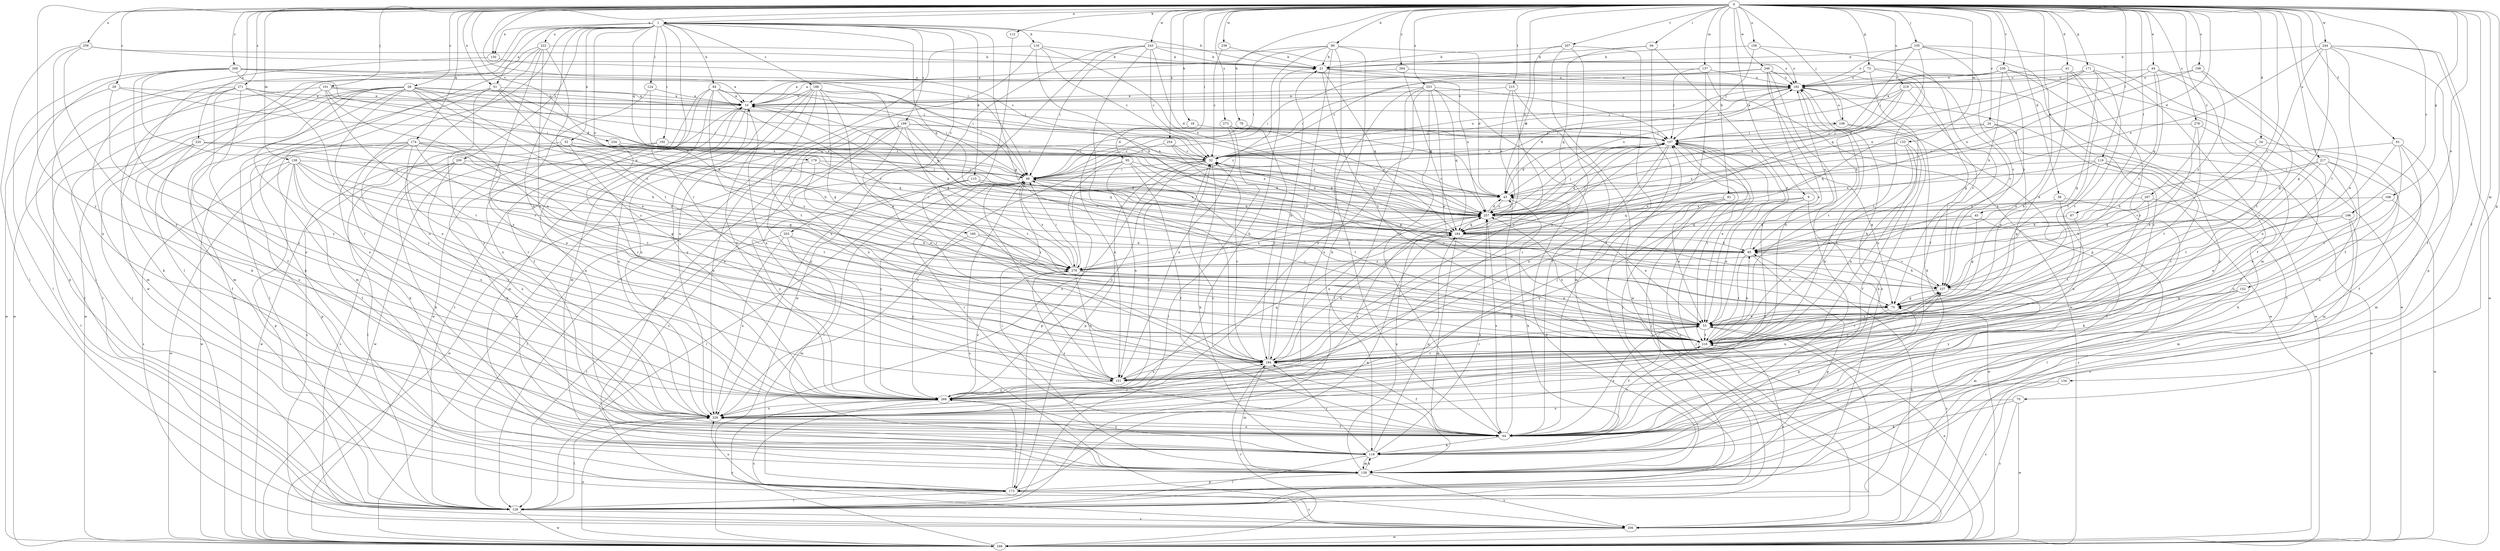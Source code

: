 strict digraph  {
0;
1;
9;
10;
18;
21;
24;
28;
29;
32;
34;
38;
41;
43;
44;
45;
51;
52;
53;
61;
64;
70;
73;
75;
78;
80;
81;
84;
85;
87;
94;
95;
96;
101;
105;
106;
107;
112;
115;
116;
118;
119;
124;
128;
133;
134;
137;
138;
139;
150;
151;
152;
158;
160;
162;
168;
171;
173;
174;
179;
184;
188;
192;
194;
196;
198;
199;
200;
203;
206;
207;
215;
216;
217;
219;
220;
222;
226;
230;
234;
237;
238;
243;
244;
246;
248;
253;
254;
256;
257;
264;
267;
268;
269;
271;
273;
278;
279;
0 -> 1  [label=a];
0 -> 9  [label=a];
0 -> 18  [label=b];
0 -> 24  [label=c];
0 -> 28  [label=c];
0 -> 29  [label=c];
0 -> 34  [label=d];
0 -> 38  [label=d];
0 -> 41  [label=d];
0 -> 43  [label=d];
0 -> 44  [label=e];
0 -> 45  [label=e];
0 -> 51  [label=e];
0 -> 61  [label=f];
0 -> 64  [label=f];
0 -> 70  [label=g];
0 -> 73  [label=g];
0 -> 78  [label=h];
0 -> 80  [label=h];
0 -> 81  [label=h];
0 -> 87  [label=i];
0 -> 94  [label=i];
0 -> 95  [label=i];
0 -> 96  [label=i];
0 -> 101  [label=j];
0 -> 105  [label=j];
0 -> 106  [label=j];
0 -> 112  [label=k];
0 -> 119  [label=l];
0 -> 133  [label=m];
0 -> 134  [label=m];
0 -> 137  [label=m];
0 -> 138  [label=m];
0 -> 150  [label=n];
0 -> 152  [label=o];
0 -> 158  [label=o];
0 -> 168  [label=p];
0 -> 171  [label=p];
0 -> 174  [label=q];
0 -> 196  [label=s];
0 -> 198  [label=s];
0 -> 207  [label=t];
0 -> 215  [label=t];
0 -> 216  [label=t];
0 -> 217  [label=u];
0 -> 219  [label=u];
0 -> 220  [label=u];
0 -> 230  [label=v];
0 -> 234  [label=v];
0 -> 237  [label=v];
0 -> 238  [label=w];
0 -> 243  [label=w];
0 -> 244  [label=w];
0 -> 246  [label=w];
0 -> 253  [label=x];
0 -> 254  [label=x];
0 -> 256  [label=x];
0 -> 257  [label=x];
0 -> 264  [label=y];
0 -> 267  [label=y];
0 -> 268  [label=y];
0 -> 269  [label=z];
0 -> 271  [label=z];
0 -> 273  [label=z];
0 -> 278  [label=z];
1 -> 21  [label=b];
1 -> 51  [label=e];
1 -> 52  [label=e];
1 -> 64  [label=f];
1 -> 75  [label=g];
1 -> 84  [label=h];
1 -> 115  [label=k];
1 -> 116  [label=k];
1 -> 124  [label=l];
1 -> 128  [label=l];
1 -> 150  [label=n];
1 -> 151  [label=n];
1 -> 160  [label=o];
1 -> 179  [label=q];
1 -> 184  [label=q];
1 -> 188  [label=r];
1 -> 192  [label=r];
1 -> 194  [label=r];
1 -> 199  [label=s];
1 -> 200  [label=s];
1 -> 203  [label=s];
1 -> 222  [label=u];
1 -> 248  [label=w];
9 -> 53  [label=e];
9 -> 64  [label=f];
9 -> 248  [label=w];
9 -> 257  [label=x];
9 -> 268  [label=y];
10 -> 106  [label=j];
10 -> 128  [label=l];
10 -> 139  [label=m];
10 -> 226  [label=u];
10 -> 268  [label=y];
18 -> 107  [label=j];
18 -> 151  [label=n];
21 -> 162  [label=o];
21 -> 184  [label=q];
21 -> 216  [label=t];
21 -> 257  [label=x];
24 -> 53  [label=e];
24 -> 107  [label=j];
24 -> 184  [label=q];
24 -> 268  [label=y];
28 -> 10  [label=a];
28 -> 53  [label=e];
28 -> 96  [label=i];
28 -> 107  [label=j];
28 -> 118  [label=k];
28 -> 128  [label=l];
28 -> 139  [label=m];
28 -> 151  [label=n];
28 -> 184  [label=q];
28 -> 216  [label=t];
28 -> 226  [label=u];
28 -> 248  [label=w];
29 -> 10  [label=a];
29 -> 96  [label=i];
29 -> 248  [label=w];
29 -> 268  [label=y];
32 -> 96  [label=i];
32 -> 118  [label=k];
32 -> 162  [label=o];
32 -> 173  [label=p];
32 -> 226  [label=u];
32 -> 257  [label=x];
32 -> 268  [label=y];
34 -> 32  [label=c];
34 -> 64  [label=f];
34 -> 237  [label=v];
38 -> 118  [label=k];
38 -> 151  [label=n];
38 -> 257  [label=x];
41 -> 53  [label=e];
41 -> 162  [label=o];
41 -> 194  [label=r];
41 -> 216  [label=t];
43 -> 32  [label=c];
43 -> 118  [label=k];
43 -> 162  [label=o];
43 -> 257  [label=x];
44 -> 64  [label=f];
44 -> 162  [label=o];
44 -> 184  [label=q];
44 -> 216  [label=t];
44 -> 237  [label=v];
44 -> 257  [label=x];
45 -> 75  [label=g];
45 -> 85  [label=h];
45 -> 128  [label=l];
45 -> 184  [label=q];
51 -> 10  [label=a];
51 -> 85  [label=h];
51 -> 128  [label=l];
51 -> 139  [label=m];
51 -> 257  [label=x];
51 -> 268  [label=y];
51 -> 279  [label=z];
52 -> 32  [label=c];
52 -> 151  [label=n];
52 -> 184  [label=q];
52 -> 206  [label=s];
52 -> 248  [label=w];
52 -> 279  [label=z];
53 -> 32  [label=c];
53 -> 64  [label=f];
53 -> 194  [label=r];
53 -> 206  [label=s];
53 -> 216  [label=t];
61 -> 32  [label=c];
61 -> 53  [label=e];
61 -> 139  [label=m];
61 -> 216  [label=t];
61 -> 226  [label=u];
64 -> 10  [label=a];
64 -> 32  [label=c];
64 -> 43  [label=d];
64 -> 53  [label=e];
64 -> 75  [label=g];
64 -> 96  [label=i];
64 -> 118  [label=k];
64 -> 216  [label=t];
64 -> 226  [label=u];
64 -> 257  [label=x];
64 -> 279  [label=z];
70 -> 118  [label=k];
70 -> 206  [label=s];
70 -> 226  [label=u];
70 -> 248  [label=w];
73 -> 10  [label=a];
73 -> 162  [label=o];
73 -> 216  [label=t];
73 -> 226  [label=u];
73 -> 237  [label=v];
75 -> 53  [label=e];
75 -> 151  [label=n];
78 -> 96  [label=i];
78 -> 107  [label=j];
80 -> 10  [label=a];
80 -> 21  [label=b];
80 -> 43  [label=d];
80 -> 64  [label=f];
80 -> 96  [label=i];
80 -> 118  [label=k];
80 -> 194  [label=r];
80 -> 279  [label=z];
81 -> 53  [label=e];
81 -> 128  [label=l];
81 -> 184  [label=q];
81 -> 194  [label=r];
81 -> 257  [label=x];
84 -> 10  [label=a];
84 -> 64  [label=f];
84 -> 96  [label=i];
84 -> 107  [label=j];
84 -> 139  [label=m];
84 -> 216  [label=t];
84 -> 248  [label=w];
84 -> 279  [label=z];
85 -> 10  [label=a];
85 -> 162  [label=o];
85 -> 173  [label=p];
85 -> 216  [label=t];
85 -> 279  [label=z];
87 -> 184  [label=q];
87 -> 216  [label=t];
94 -> 21  [label=b];
94 -> 53  [label=e];
94 -> 128  [label=l];
94 -> 184  [label=q];
95 -> 64  [label=f];
95 -> 96  [label=i];
95 -> 151  [label=n];
95 -> 173  [label=p];
95 -> 216  [label=t];
95 -> 257  [label=x];
96 -> 43  [label=d];
96 -> 128  [label=l];
96 -> 206  [label=s];
96 -> 237  [label=v];
96 -> 268  [label=y];
96 -> 279  [label=z];
101 -> 10  [label=a];
101 -> 43  [label=d];
101 -> 53  [label=e];
101 -> 96  [label=i];
101 -> 128  [label=l];
101 -> 216  [label=t];
101 -> 248  [label=w];
105 -> 21  [label=b];
105 -> 107  [label=j];
105 -> 139  [label=m];
105 -> 162  [label=o];
105 -> 184  [label=q];
105 -> 237  [label=v];
105 -> 268  [label=y];
106 -> 107  [label=j];
106 -> 118  [label=k];
106 -> 128  [label=l];
106 -> 162  [label=o];
107 -> 32  [label=c];
107 -> 43  [label=d];
107 -> 53  [label=e];
107 -> 75  [label=g];
107 -> 151  [label=n];
107 -> 184  [label=q];
107 -> 194  [label=r];
107 -> 206  [label=s];
107 -> 216  [label=t];
107 -> 279  [label=z];
112 -> 194  [label=r];
115 -> 43  [label=d];
115 -> 128  [label=l];
115 -> 184  [label=q];
115 -> 216  [label=t];
115 -> 257  [label=x];
115 -> 268  [label=y];
116 -> 21  [label=b];
116 -> 32  [label=c];
116 -> 85  [label=h];
116 -> 128  [label=l];
116 -> 226  [label=u];
116 -> 257  [label=x];
118 -> 128  [label=l];
118 -> 139  [label=m];
118 -> 184  [label=q];
118 -> 194  [label=r];
118 -> 257  [label=x];
118 -> 268  [label=y];
119 -> 75  [label=g];
119 -> 85  [label=h];
119 -> 96  [label=i];
119 -> 118  [label=k];
119 -> 194  [label=r];
119 -> 248  [label=w];
119 -> 257  [label=x];
124 -> 10  [label=a];
124 -> 226  [label=u];
124 -> 257  [label=x];
128 -> 107  [label=j];
128 -> 206  [label=s];
128 -> 216  [label=t];
128 -> 248  [label=w];
133 -> 32  [label=c];
133 -> 64  [label=f];
133 -> 151  [label=n];
133 -> 216  [label=t];
133 -> 257  [label=x];
134 -> 206  [label=s];
134 -> 268  [label=y];
137 -> 96  [label=i];
137 -> 107  [label=j];
137 -> 162  [label=o];
137 -> 184  [label=q];
137 -> 248  [label=w];
138 -> 53  [label=e];
138 -> 64  [label=f];
138 -> 75  [label=g];
138 -> 96  [label=i];
138 -> 173  [label=p];
138 -> 206  [label=s];
138 -> 248  [label=w];
138 -> 268  [label=y];
138 -> 279  [label=z];
139 -> 43  [label=d];
139 -> 96  [label=i];
139 -> 107  [label=j];
139 -> 118  [label=k];
139 -> 173  [label=p];
139 -> 206  [label=s];
139 -> 257  [label=x];
150 -> 32  [label=c];
150 -> 128  [label=l];
151 -> 10  [label=a];
151 -> 96  [label=i];
151 -> 184  [label=q];
151 -> 237  [label=v];
151 -> 268  [label=y];
152 -> 75  [label=g];
152 -> 139  [label=m];
152 -> 268  [label=y];
158 -> 21  [label=b];
158 -> 64  [label=f];
158 -> 107  [label=j];
158 -> 162  [label=o];
160 -> 85  [label=h];
160 -> 268  [label=y];
160 -> 279  [label=z];
162 -> 10  [label=a];
162 -> 32  [label=c];
162 -> 43  [label=d];
162 -> 118  [label=k];
162 -> 216  [label=t];
162 -> 248  [label=w];
168 -> 53  [label=e];
168 -> 248  [label=w];
168 -> 257  [label=x];
171 -> 43  [label=d];
171 -> 75  [label=g];
171 -> 162  [label=o];
171 -> 194  [label=r];
171 -> 216  [label=t];
171 -> 257  [label=x];
173 -> 96  [label=i];
173 -> 128  [label=l];
173 -> 162  [label=o];
173 -> 184  [label=q];
173 -> 206  [label=s];
173 -> 226  [label=u];
173 -> 268  [label=y];
174 -> 32  [label=c];
174 -> 75  [label=g];
174 -> 85  [label=h];
174 -> 118  [label=k];
174 -> 173  [label=p];
174 -> 194  [label=r];
174 -> 216  [label=t];
174 -> 226  [label=u];
174 -> 248  [label=w];
179 -> 53  [label=e];
179 -> 96  [label=i];
179 -> 184  [label=q];
179 -> 248  [label=w];
184 -> 85  [label=h];
184 -> 96  [label=i];
184 -> 107  [label=j];
184 -> 139  [label=m];
184 -> 237  [label=v];
188 -> 10  [label=a];
188 -> 53  [label=e];
188 -> 75  [label=g];
188 -> 184  [label=q];
188 -> 194  [label=r];
188 -> 226  [label=u];
188 -> 248  [label=w];
188 -> 257  [label=x];
188 -> 268  [label=y];
192 -> 32  [label=c];
192 -> 118  [label=k];
192 -> 248  [label=w];
192 -> 257  [label=x];
194 -> 21  [label=b];
194 -> 32  [label=c];
194 -> 64  [label=f];
194 -> 139  [label=m];
194 -> 151  [label=n];
194 -> 184  [label=q];
194 -> 237  [label=v];
194 -> 257  [label=x];
196 -> 53  [label=e];
196 -> 85  [label=h];
196 -> 139  [label=m];
196 -> 184  [label=q];
196 -> 206  [label=s];
198 -> 43  [label=d];
198 -> 75  [label=g];
198 -> 162  [label=o];
198 -> 279  [label=z];
199 -> 107  [label=j];
199 -> 139  [label=m];
199 -> 151  [label=n];
199 -> 194  [label=r];
199 -> 206  [label=s];
199 -> 216  [label=t];
199 -> 226  [label=u];
199 -> 237  [label=v];
199 -> 257  [label=x];
199 -> 268  [label=y];
200 -> 96  [label=i];
200 -> 118  [label=k];
200 -> 128  [label=l];
200 -> 206  [label=s];
200 -> 216  [label=t];
200 -> 226  [label=u];
203 -> 75  [label=g];
203 -> 85  [label=h];
203 -> 128  [label=l];
203 -> 139  [label=m];
203 -> 226  [label=u];
206 -> 85  [label=h];
206 -> 248  [label=w];
207 -> 21  [label=b];
207 -> 43  [label=d];
207 -> 64  [label=f];
207 -> 248  [label=w];
207 -> 268  [label=y];
215 -> 10  [label=a];
215 -> 64  [label=f];
215 -> 194  [label=r];
215 -> 257  [label=x];
216 -> 85  [label=h];
216 -> 96  [label=i];
216 -> 194  [label=r];
216 -> 237  [label=v];
216 -> 257  [label=x];
217 -> 64  [label=f];
217 -> 85  [label=h];
217 -> 96  [label=i];
217 -> 139  [label=m];
217 -> 216  [label=t];
217 -> 226  [label=u];
219 -> 10  [label=a];
219 -> 85  [label=h];
219 -> 96  [label=i];
219 -> 237  [label=v];
219 -> 248  [label=w];
219 -> 257  [label=x];
220 -> 32  [label=c];
220 -> 64  [label=f];
220 -> 85  [label=h];
220 -> 128  [label=l];
220 -> 226  [label=u];
220 -> 279  [label=z];
222 -> 21  [label=b];
222 -> 173  [label=p];
222 -> 194  [label=r];
222 -> 216  [label=t];
222 -> 226  [label=u];
222 -> 248  [label=w];
222 -> 268  [label=y];
226 -> 64  [label=f];
226 -> 107  [label=j];
226 -> 128  [label=l];
226 -> 194  [label=r];
226 -> 257  [label=x];
230 -> 32  [label=c];
230 -> 64  [label=f];
230 -> 85  [label=h];
230 -> 107  [label=j];
230 -> 162  [label=o];
230 -> 248  [label=w];
230 -> 279  [label=z];
234 -> 32  [label=c];
234 -> 194  [label=r];
234 -> 257  [label=x];
237 -> 75  [label=g];
237 -> 85  [label=h];
237 -> 206  [label=s];
238 -> 21  [label=b];
238 -> 32  [label=c];
243 -> 21  [label=b];
243 -> 32  [label=c];
243 -> 43  [label=d];
243 -> 96  [label=i];
243 -> 162  [label=o];
243 -> 194  [label=r];
243 -> 226  [label=u];
243 -> 248  [label=w];
244 -> 21  [label=b];
244 -> 53  [label=e];
244 -> 64  [label=f];
244 -> 75  [label=g];
244 -> 173  [label=p];
244 -> 237  [label=v];
244 -> 248  [label=w];
244 -> 257  [label=x];
246 -> 32  [label=c];
246 -> 53  [label=e];
246 -> 75  [label=g];
246 -> 96  [label=i];
246 -> 118  [label=k];
246 -> 151  [label=n];
246 -> 162  [label=o];
248 -> 53  [label=e];
248 -> 107  [label=j];
248 -> 194  [label=r];
248 -> 226  [label=u];
248 -> 268  [label=y];
253 -> 10  [label=a];
253 -> 53  [label=e];
253 -> 64  [label=f];
253 -> 107  [label=j];
253 -> 128  [label=l];
253 -> 139  [label=m];
253 -> 184  [label=q];
253 -> 226  [label=u];
253 -> 268  [label=y];
254 -> 32  [label=c];
254 -> 75  [label=g];
254 -> 184  [label=q];
254 -> 226  [label=u];
256 -> 21  [label=b];
256 -> 128  [label=l];
256 -> 162  [label=o];
256 -> 226  [label=u];
256 -> 268  [label=y];
257 -> 43  [label=d];
257 -> 53  [label=e];
257 -> 107  [label=j];
257 -> 184  [label=q];
264 -> 10  [label=a];
264 -> 162  [label=o];
264 -> 184  [label=q];
267 -> 75  [label=g];
267 -> 85  [label=h];
267 -> 206  [label=s];
267 -> 257  [label=x];
268 -> 21  [label=b];
268 -> 32  [label=c];
268 -> 162  [label=o];
268 -> 206  [label=s];
268 -> 226  [label=u];
268 -> 279  [label=z];
269 -> 10  [label=a];
269 -> 43  [label=d];
269 -> 96  [label=i];
269 -> 128  [label=l];
269 -> 162  [label=o];
269 -> 173  [label=p];
269 -> 268  [label=y];
269 -> 279  [label=z];
271 -> 10  [label=a];
271 -> 64  [label=f];
271 -> 118  [label=k];
271 -> 128  [label=l];
271 -> 139  [label=m];
271 -> 226  [label=u];
271 -> 257  [label=x];
271 -> 268  [label=y];
273 -> 107  [label=j];
273 -> 128  [label=l];
273 -> 151  [label=n];
273 -> 194  [label=r];
273 -> 257  [label=x];
278 -> 53  [label=e];
278 -> 64  [label=f];
278 -> 107  [label=j];
278 -> 216  [label=t];
279 -> 10  [label=a];
279 -> 53  [label=e];
279 -> 96  [label=i];
279 -> 107  [label=j];
279 -> 151  [label=n];
279 -> 237  [label=v];
279 -> 257  [label=x];
}
